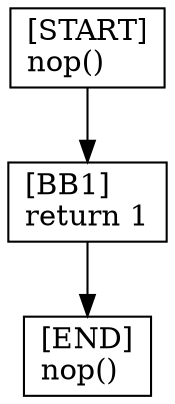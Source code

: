 digraph {
  node [shape=box]
  END [label="[END]\lnop()\l"];
  START [label="[START]\lnop()\l"];
  BB1 [label="[BB1]\lreturn 1\l"];
  BB1 -> END;
  START -> BB1;
}
